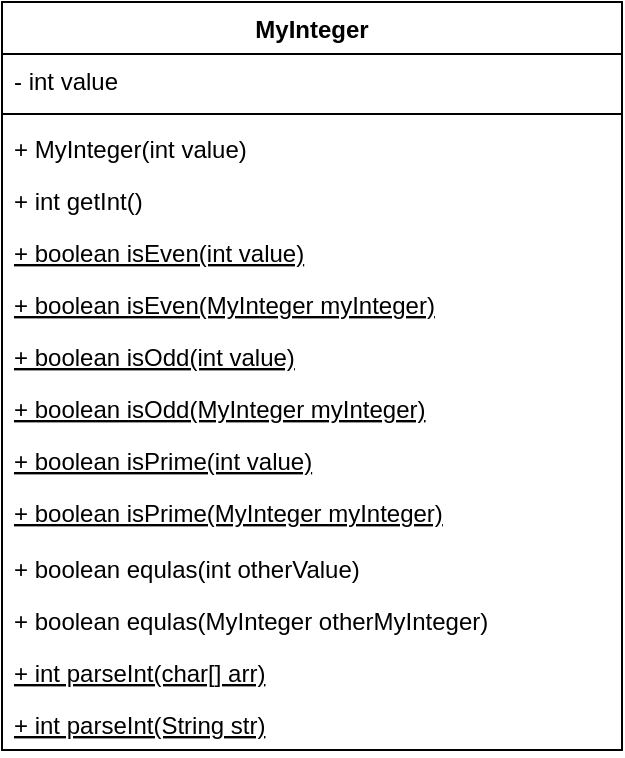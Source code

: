 <mxfile version="12.2.2" type="device" pages="1"><diagram id="tzUzRmwFMDfwiwC_VCBr" name="Page-1"><mxGraphModel dx="409" dy="487" grid="1" gridSize="10" guides="1" tooltips="1" connect="1" arrows="1" fold="1" page="1" pageScale="1" pageWidth="827" pageHeight="1169" math="0" shadow="0"><root><mxCell id="0"/><mxCell id="1" parent="0"/><mxCell id="5FAzKa1naY4TMoS6Lw__-1" value="MyInteger" style="swimlane;fontStyle=1;align=center;verticalAlign=top;childLayout=stackLayout;horizontal=1;startSize=26;horizontalStack=0;resizeParent=1;resizeParentMax=0;resizeLast=0;collapsible=1;marginBottom=0;" vertex="1" parent="1"><mxGeometry x="20" y="20" width="310" height="374" as="geometry"/></mxCell><mxCell id="5FAzKa1naY4TMoS6Lw__-2" value="- int value" style="text;strokeColor=none;fillColor=none;align=left;verticalAlign=top;spacingLeft=4;spacingRight=4;overflow=hidden;rotatable=0;points=[[0,0.5],[1,0.5]];portConstraint=eastwest;" vertex="1" parent="5FAzKa1naY4TMoS6Lw__-1"><mxGeometry y="26" width="310" height="26" as="geometry"/></mxCell><mxCell id="5FAzKa1naY4TMoS6Lw__-3" value="" style="line;strokeWidth=1;fillColor=none;align=left;verticalAlign=middle;spacingTop=-1;spacingLeft=3;spacingRight=3;rotatable=0;labelPosition=right;points=[];portConstraint=eastwest;" vertex="1" parent="5FAzKa1naY4TMoS6Lw__-1"><mxGeometry y="52" width="310" height="8" as="geometry"/></mxCell><mxCell id="5FAzKa1naY4TMoS6Lw__-4" value="+ MyInteger(int value)" style="text;strokeColor=none;fillColor=none;align=left;verticalAlign=top;spacingLeft=4;spacingRight=4;overflow=hidden;rotatable=0;points=[[0,0.5],[1,0.5]];portConstraint=eastwest;" vertex="1" parent="5FAzKa1naY4TMoS6Lw__-1"><mxGeometry y="60" width="310" height="26" as="geometry"/></mxCell><mxCell id="5FAzKa1naY4TMoS6Lw__-9" value="+ int getInt()" style="text;strokeColor=none;fillColor=none;align=left;verticalAlign=top;spacingLeft=4;spacingRight=4;overflow=hidden;rotatable=0;points=[[0,0.5],[1,0.5]];portConstraint=eastwest;" vertex="1" parent="5FAzKa1naY4TMoS6Lw__-1"><mxGeometry y="86" width="310" height="26" as="geometry"/></mxCell><mxCell id="5FAzKa1naY4TMoS6Lw__-10" value="+ boolean isEven(int value)" style="text;strokeColor=none;fillColor=none;align=left;verticalAlign=top;spacingLeft=4;spacingRight=4;overflow=hidden;rotatable=0;points=[[0,0.5],[1,0.5]];portConstraint=eastwest;fontStyle=4" vertex="1" parent="5FAzKa1naY4TMoS6Lw__-1"><mxGeometry y="112" width="310" height="26" as="geometry"/></mxCell><mxCell id="5FAzKa1naY4TMoS6Lw__-15" value="+ boolean isEven(MyInteger myInteger)" style="text;strokeColor=none;fillColor=none;align=left;verticalAlign=top;spacingLeft=4;spacingRight=4;overflow=hidden;rotatable=0;points=[[0,0.5],[1,0.5]];portConstraint=eastwest;fontStyle=4" vertex="1" parent="5FAzKa1naY4TMoS6Lw__-1"><mxGeometry y="138" width="310" height="26" as="geometry"/></mxCell><mxCell id="5FAzKa1naY4TMoS6Lw__-11" value="+ boolean isOdd(int value)" style="text;strokeColor=none;fillColor=none;align=left;verticalAlign=top;spacingLeft=4;spacingRight=4;overflow=hidden;rotatable=0;points=[[0,0.5],[1,0.5]];portConstraint=eastwest;fontStyle=4" vertex="1" parent="5FAzKa1naY4TMoS6Lw__-1"><mxGeometry y="164" width="310" height="26" as="geometry"/></mxCell><mxCell id="5FAzKa1naY4TMoS6Lw__-16" value="+ boolean isOdd(MyInteger myInteger)" style="text;strokeColor=none;fillColor=none;align=left;verticalAlign=top;spacingLeft=4;spacingRight=4;overflow=hidden;rotatable=0;points=[[0,0.5],[1,0.5]];portConstraint=eastwest;fontStyle=4" vertex="1" parent="5FAzKa1naY4TMoS6Lw__-1"><mxGeometry y="190" width="310" height="26" as="geometry"/></mxCell><mxCell id="5FAzKa1naY4TMoS6Lw__-14" value="+ boolean isPrime(int value)" style="text;strokeColor=none;fillColor=none;align=left;verticalAlign=top;spacingLeft=4;spacingRight=4;overflow=hidden;rotatable=0;points=[[0,0.5],[1,0.5]];portConstraint=eastwest;fontStyle=4" vertex="1" parent="5FAzKa1naY4TMoS6Lw__-1"><mxGeometry y="216" width="310" height="26" as="geometry"/></mxCell><mxCell id="5FAzKa1naY4TMoS6Lw__-17" value="+ boolean isPrime(MyInteger myInteger)" style="text;strokeColor=none;fillColor=none;align=left;verticalAlign=top;spacingLeft=4;spacingRight=4;overflow=hidden;rotatable=0;points=[[0,0.5],[1,0.5]];portConstraint=eastwest;fontStyle=4" vertex="1" parent="5FAzKa1naY4TMoS6Lw__-1"><mxGeometry y="242" width="310" height="28" as="geometry"/></mxCell><mxCell id="5FAzKa1naY4TMoS6Lw__-20" value="+ boolean equlas(int otherValue)" style="text;strokeColor=none;fillColor=none;align=left;verticalAlign=top;spacingLeft=4;spacingRight=4;overflow=hidden;rotatable=0;points=[[0,0.5],[1,0.5]];portConstraint=eastwest;" vertex="1" parent="5FAzKa1naY4TMoS6Lw__-1"><mxGeometry y="270" width="310" height="26" as="geometry"/></mxCell><mxCell id="5FAzKa1naY4TMoS6Lw__-21" value="+ boolean equlas(MyInteger otherMyInteger)" style="text;strokeColor=none;fillColor=none;align=left;verticalAlign=top;spacingLeft=4;spacingRight=4;overflow=hidden;rotatable=0;points=[[0,0.5],[1,0.5]];portConstraint=eastwest;" vertex="1" parent="5FAzKa1naY4TMoS6Lw__-1"><mxGeometry y="296" width="310" height="26" as="geometry"/></mxCell><mxCell id="5FAzKa1naY4TMoS6Lw__-22" value="+ int parseInt(char[] arr)" style="text;strokeColor=none;fillColor=none;align=left;verticalAlign=top;spacingLeft=4;spacingRight=4;overflow=hidden;rotatable=0;points=[[0,0.5],[1,0.5]];portConstraint=eastwest;fontStyle=4" vertex="1" parent="5FAzKa1naY4TMoS6Lw__-1"><mxGeometry y="322" width="310" height="26" as="geometry"/></mxCell><mxCell id="5FAzKa1naY4TMoS6Lw__-23" value="+ int parseInt(String str)" style="text;strokeColor=none;fillColor=none;align=left;verticalAlign=top;spacingLeft=4;spacingRight=4;overflow=hidden;rotatable=0;points=[[0,0.5],[1,0.5]];portConstraint=eastwest;fontStyle=4" vertex="1" parent="5FAzKa1naY4TMoS6Lw__-1"><mxGeometry y="348" width="310" height="26" as="geometry"/></mxCell></root></mxGraphModel></diagram></mxfile>